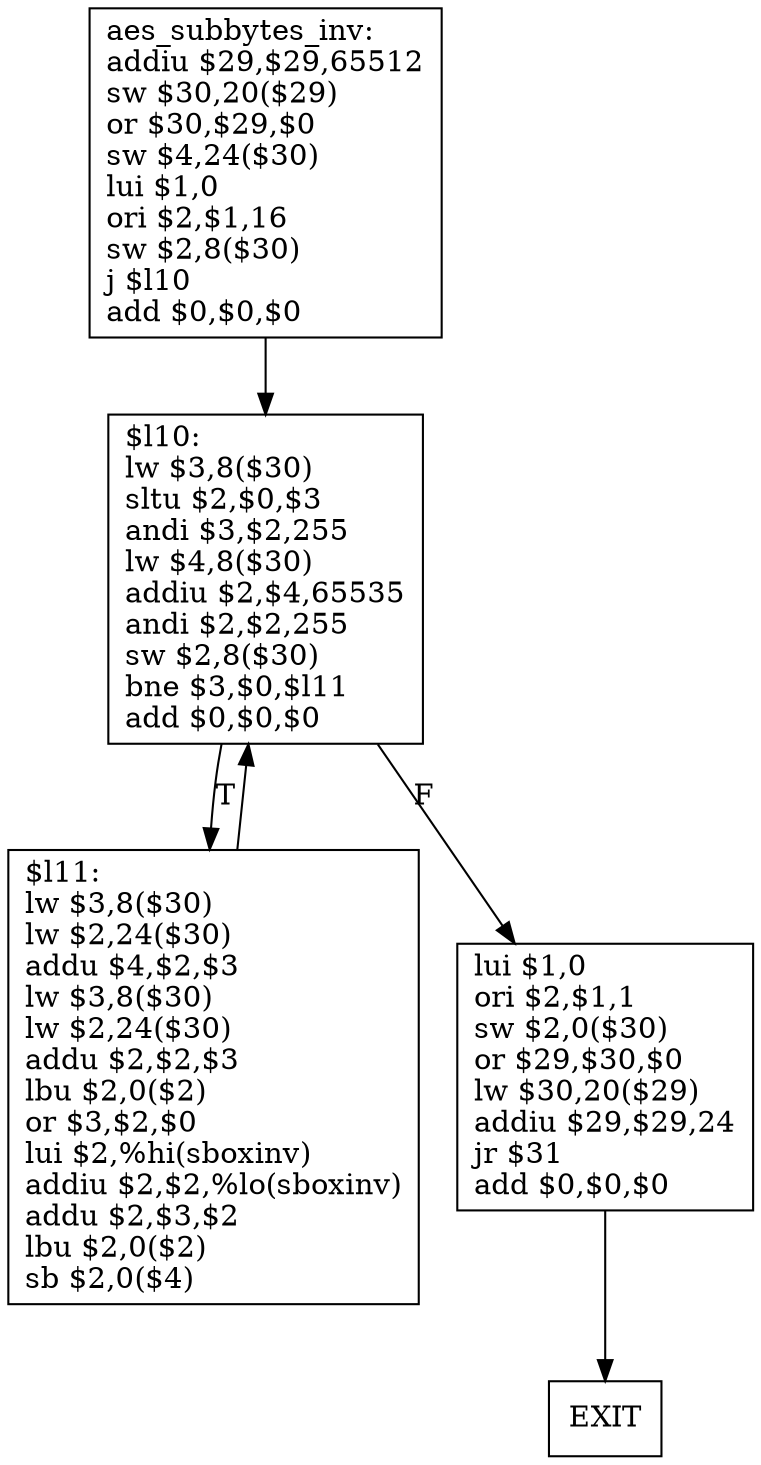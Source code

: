 digraph G1 {
node [shape = box];
BB0 [label = "aes_subbytes_inv:\laddiu $29,$29,65512\lsw $30,20($29)\lor $30,$29,$0\lsw $4,24($30)\llui $1,0\lori $2,$1,16\lsw $2,8($30)\lj $l10\ladd $0,$0,$0\l"] ;
BB0 -> BB2 [style = filled, label = ""];
BB2 [label = "$l10:\llw $3,8($30)\lsltu $2,$0,$3\landi $3,$2,255\llw $4,8($30)\laddiu $2,$4,65535\landi $2,$2,255\lsw $2,8($30)\lbne $3,$0,$l11\ladd $0,$0,$0\l"] ;
BB2 -> BB1 [style = filled, label = "T"];
BB2 -> BB3[style = filled, label = "F"];
BB1 [label = "$l11:\llw $3,8($30)\llw $2,24($30)\laddu $4,$2,$3\llw $3,8($30)\llw $2,24($30)\laddu $2,$2,$3\llbu $2,0($2)\lor $3,$2,$0\llui $2,%hi(sboxinv)\laddiu $2,$2,%lo(sboxinv)\laddu $2,$3,$2\llbu $2,0($2)\lsb $2,0($4)\l"] ;
BB1 -> BB2 [style = filled, label = ""];
BB3 [label = "lui $1,0\lori $2,$1,1\lsw $2,0($30)\lor $29,$30,$0\llw $30,20($29)\laddiu $29,$29,24\ljr $31\ladd $0,$0,$0\l"] ;
BB3 -> EXIT  [style = filled, label = ""];
}
